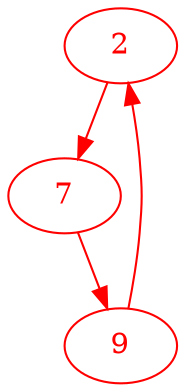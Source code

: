digraph g{
node [color = red, fontcolor=red]; 2 7 9 ;
2 -> 7 [color=red] ;
7 -> 9 [color=red] ;
9 -> 2 [color=red] ;
}